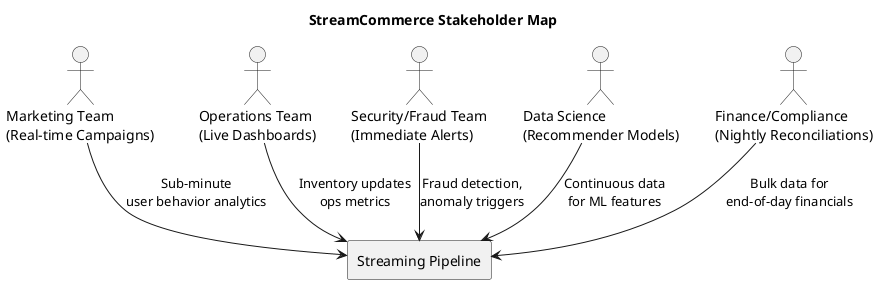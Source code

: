 @startuml
title StreamCommerce Stakeholder Map

skinparam shadowing false

actor "Marketing Team\n(Real-time Campaigns)" as M
actor "Operations Team\n(Live Dashboards)" as O
actor "Security/Fraud Team\n(Immediate Alerts)" as S
actor "Data Science\n(Recommender Models)" as D
actor "Finance/Compliance\n(Nightly Reconciliations)" as F

rectangle "Streaming Pipeline" as Pipeline

M --> Pipeline : Sub-minute\nuser behavior analytics
O --> Pipeline : Inventory updates\nops metrics
S --> Pipeline : Fraud detection,\nanomaly triggers
D --> Pipeline : Continuous data\nfor ML features
F --> Pipeline : Bulk data for\nend-of-day financials
@enduml
